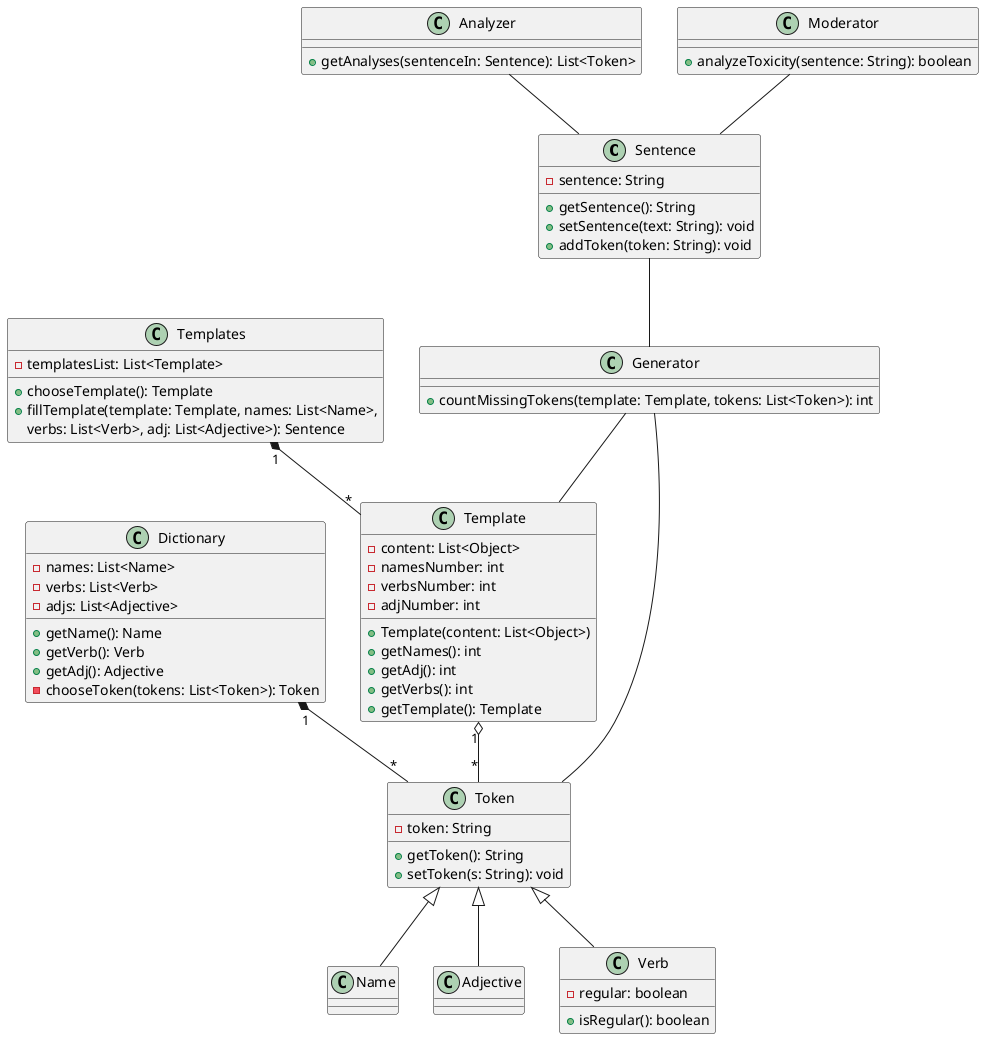 @startuml

class Sentence {
    -sentence: String
    +getSentence(): String
    +setSentence(text: String): void
    +addToken(token: String): void
}

class Dictionary {
    -names: List<Name>
    -verbs: List<Verb>
    -adjs: List<Adjective>
    +getName(): Name
    +getVerb(): Verb
    +getAdj(): Adjective
    -chooseToken(tokens: List<Token>): Token
}

class Templates {
    -templatesList: List<Template>
    +chooseTemplate(): Template
    +fillTemplate(template: Template, names: List<Name>, 
                 verbs: List<Verb>, adj: List<Adjective>): Sentence
}

class Template {
    -content: List<Object>
    -namesNumber: int
    -verbsNumber: int
    -adjNumber: int
    +Template(content: List<Object>)
    +getNames(): int
    +getAdj(): int
    +getVerbs(): int
    +getTemplate(): Template
}

class Analyzer {
    +getAnalyses(sentenceIn: Sentence): List<Token>
}

class Token {
    -token: String
    +getToken(): String
    +setToken(s: String): void
}

class Name extends Token {}
class Adjective extends Token {}
class Verb extends Token {
    -regular: boolean
    +isRegular(): boolean
}

class Moderator {
    +analyzeToxicity(sentence: String): boolean
}

class Generator {
    +countMissingTokens(template: Template, tokens: List<Token>): int
}

' Relationships
Dictionary "1" *-- "*" Token
Templates "1" *-- "*" Template
Template "1" o-- "*" Token
Generator -- Template
Generator -- Token
Sentence -- Generator
Moderator -- Sentence
Analyzer -- Sentence

@enduml